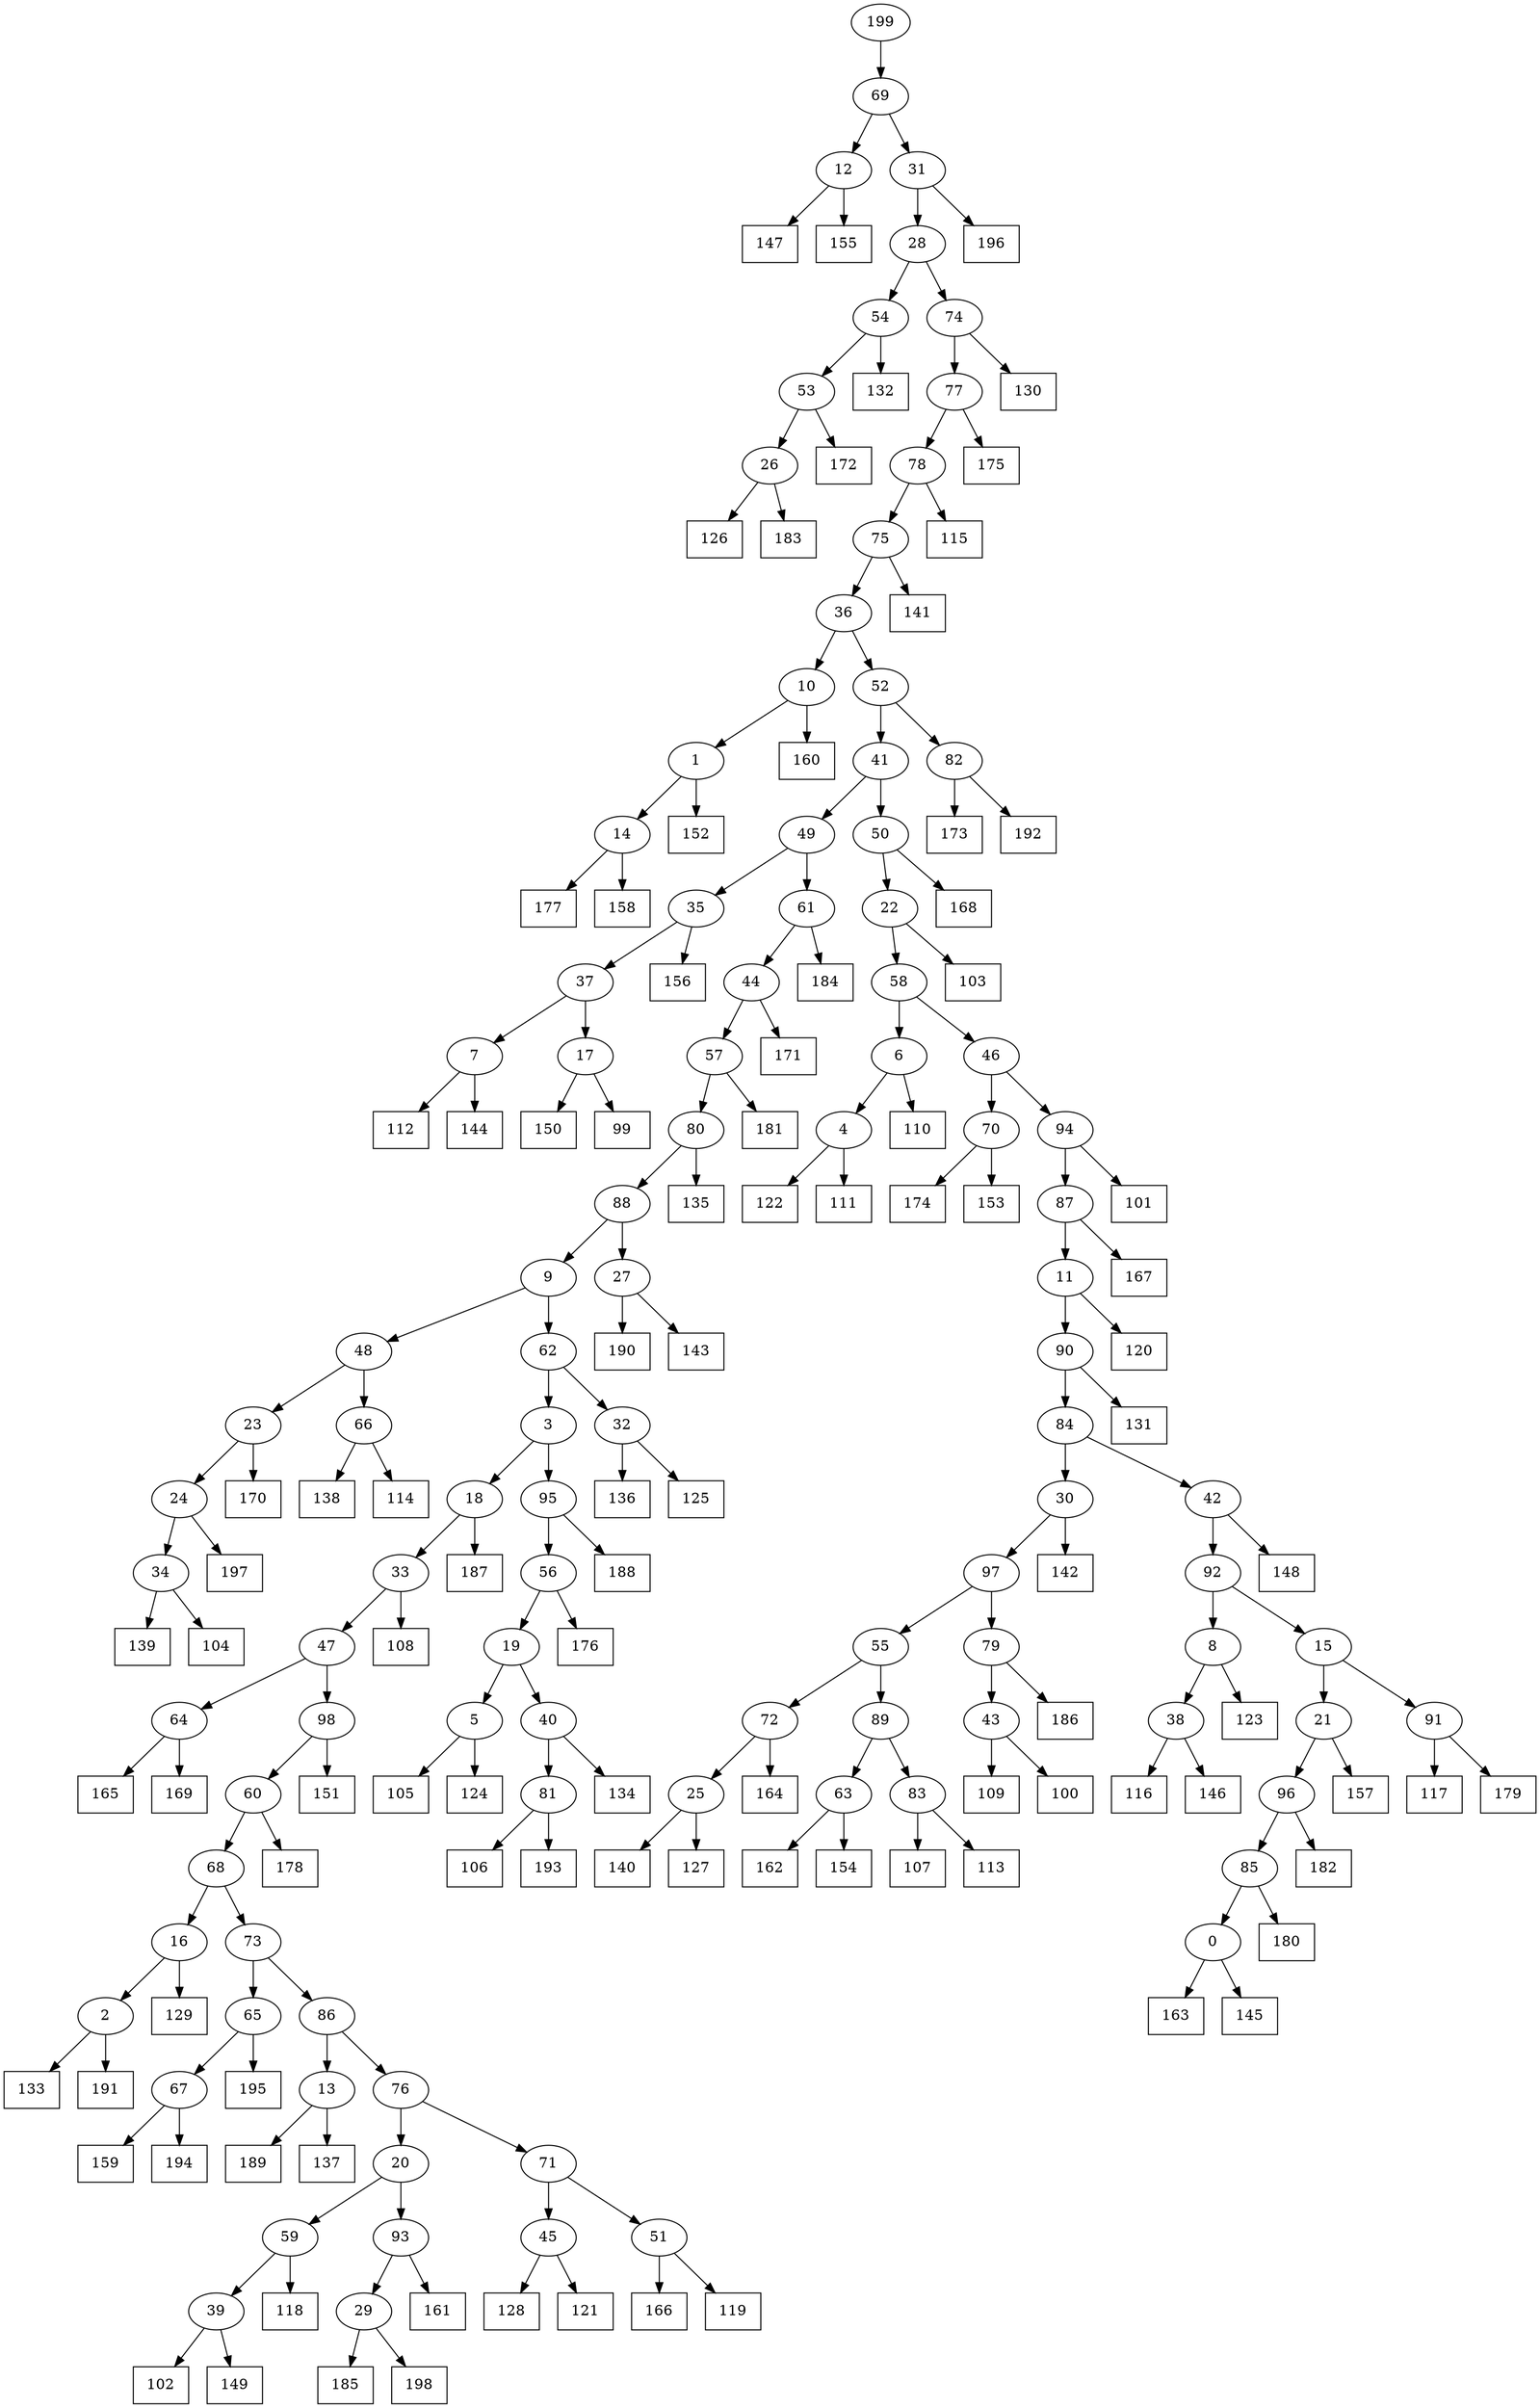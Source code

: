 digraph G {
0[label="0"];
1[label="1"];
2[label="2"];
3[label="3"];
4[label="4"];
5[label="5"];
6[label="6"];
7[label="7"];
8[label="8"];
9[label="9"];
10[label="10"];
11[label="11"];
12[label="12"];
13[label="13"];
14[label="14"];
15[label="15"];
16[label="16"];
17[label="17"];
18[label="18"];
19[label="19"];
20[label="20"];
21[label="21"];
22[label="22"];
23[label="23"];
24[label="24"];
25[label="25"];
26[label="26"];
27[label="27"];
28[label="28"];
29[label="29"];
30[label="30"];
31[label="31"];
32[label="32"];
33[label="33"];
34[label="34"];
35[label="35"];
36[label="36"];
37[label="37"];
38[label="38"];
39[label="39"];
40[label="40"];
41[label="41"];
42[label="42"];
43[label="43"];
44[label="44"];
45[label="45"];
46[label="46"];
47[label="47"];
48[label="48"];
49[label="49"];
50[label="50"];
51[label="51"];
52[label="52"];
53[label="53"];
54[label="54"];
55[label="55"];
56[label="56"];
57[label="57"];
58[label="58"];
59[label="59"];
60[label="60"];
61[label="61"];
62[label="62"];
63[label="63"];
64[label="64"];
65[label="65"];
66[label="66"];
67[label="67"];
68[label="68"];
69[label="69"];
70[label="70"];
71[label="71"];
72[label="72"];
73[label="73"];
74[label="74"];
75[label="75"];
76[label="76"];
77[label="77"];
78[label="78"];
79[label="79"];
80[label="80"];
81[label="81"];
82[label="82"];
83[label="83"];
84[label="84"];
85[label="85"];
86[label="86"];
87[label="87"];
88[label="88"];
89[label="89"];
90[label="90"];
91[label="91"];
92[label="92"];
93[label="93"];
94[label="94"];
95[label="95"];
96[label="96"];
97[label="97"];
98[label="98"];
99[shape=box,label="181"];
100[shape=box,label="106"];
101[shape=box,label="147"];
102[shape=box,label="122"];
103[shape=box,label="163"];
104[shape=box,label="185"];
105[shape=box,label="170"];
106[shape=box,label="196"];
107[shape=box,label="174"];
108[shape=box,label="138"];
109[shape=box,label="173"];
110[shape=box,label="166"];
111[shape=box,label="112"];
112[shape=box,label="161"];
113[shape=box,label="135"];
114[shape=box,label="107"];
115[shape=box,label="103"];
116[shape=box,label="190"];
117[shape=box,label="159"];
118[shape=box,label="126"];
119[shape=box,label="195"];
120[shape=box,label="115"];
121[shape=box,label="117"];
122[shape=box,label="198"];
123[shape=box,label="179"];
124[shape=box,label="176"];
125[shape=box,label="182"];
126[shape=box,label="168"];
127[shape=box,label="180"];
128[shape=box,label="110"];
129[shape=box,label="177"];
130[shape=box,label="116"];
131[shape=box,label="148"];
132[shape=box,label="186"];
133[shape=box,label="167"];
134[shape=box,label="109"];
135[shape=box,label="165"];
136[shape=box,label="136"];
137[shape=box,label="123"];
138[shape=box,label="140"];
139[shape=box,label="113"];
140[shape=box,label="118"];
141[shape=box,label="102"];
142[shape=box,label="139"];
143[shape=box,label="150"];
144[shape=box,label="158"];
145[shape=box,label="197"];
146[shape=box,label="130"];
147[shape=box,label="114"];
148[shape=box,label="132"];
149[shape=box,label="141"];
150[shape=box,label="146"];
151[shape=box,label="164"];
152[shape=box,label="129"];
153[shape=box,label="188"];
154[shape=box,label="142"];
155[shape=box,label="160"];
156[shape=box,label="127"];
157[shape=box,label="189"];
158[shape=box,label="169"];
159[shape=box,label="144"];
160[shape=box,label="119"];
161[shape=box,label="192"];
162[shape=box,label="157"];
163[shape=box,label="149"];
164[shape=box,label="125"];
165[shape=box,label="171"];
166[shape=box,label="145"];
167[shape=box,label="104"];
168[shape=box,label="156"];
169[shape=box,label="134"];
170[shape=box,label="133"];
171[shape=box,label="137"];
172[shape=box,label="111"];
173[shape=box,label="162"];
174[shape=box,label="128"];
175[shape=box,label="101"];
176[shape=box,label="99"];
177[shape=box,label="100"];
178[shape=box,label="175"];
179[shape=box,label="151"];
180[shape=box,label="193"];
181[shape=box,label="184"];
182[shape=box,label="153"];
183[shape=box,label="105"];
184[shape=box,label="191"];
185[shape=box,label="152"];
186[shape=box,label="121"];
187[shape=box,label="143"];
188[shape=box,label="124"];
189[shape=box,label="183"];
190[shape=box,label="187"];
191[shape=box,label="131"];
192[shape=box,label="178"];
193[shape=box,label="172"];
194[shape=box,label="108"];
195[shape=box,label="194"];
196[shape=box,label="155"];
197[shape=box,label="154"];
198[shape=box,label="120"];
199[label="199"];
80->113 ;
12->196 ;
45->186 ;
24->145 ;
38->150 ;
14->144 ;
82->161 ;
51->160 ;
74->146 ;
51->110 ;
57->99 ;
64->135 ;
3->95 ;
95->153 ;
75->149 ;
86->13 ;
69->12 ;
17->176 ;
87->11 ;
58->6 ;
13->171 ;
85->127 ;
43->177 ;
0->166 ;
67->117 ;
5->188 ;
92->15 ;
79->132 ;
82->109 ;
2->184 ;
90->84 ;
40->169 ;
90->191 ;
11->90 ;
50->126 ;
16->2 ;
65->67 ;
67->195 ;
77->178 ;
44->165 ;
29->104 ;
57->80 ;
35->37 ;
25->156 ;
42->131 ;
6->4 ;
4->172 ;
26->118 ;
73->65 ;
65->119 ;
72->151 ;
26->189 ;
97->79 ;
95->56 ;
2->170 ;
3->18 ;
31->106 ;
42->92 ;
44->57 ;
81->100 ;
17->143 ;
91->123 ;
58->46 ;
25->138 ;
62->3 ;
64->158 ;
15->91 ;
63->173 ;
66->108 ;
66->147 ;
22->58 ;
53->193 ;
55->89 ;
10->155 ;
20->93 ;
93->29 ;
52->82 ;
199->69 ;
69->31 ;
21->162 ;
45->174 ;
56->124 ;
40->81 ;
81->180 ;
91->121 ;
94->87 ;
27->116 ;
88->27 ;
71->51 ;
93->112 ;
73->86 ;
33->194 ;
4->102 ;
52->41 ;
16->152 ;
20->59 ;
34->167 ;
14->129 ;
70->107 ;
59->140 ;
76->20 ;
72->25 ;
48->66 ;
39->163 ;
34->142 ;
74->77 ;
47->64 ;
80->88 ;
15->21 ;
36->52 ;
1->14 ;
98->179 ;
18->190 ;
28->74 ;
8->137 ;
6->128 ;
24->34 ;
5->183 ;
76->71 ;
71->45 ;
96->125 ;
46->94 ;
94->175 ;
36->10 ;
9->48 ;
32->136 ;
61->44 ;
18->33 ;
30->154 ;
53->26 ;
87->133 ;
97->55 ;
55->72 ;
38->130 ;
61->181 ;
83->114 ;
86->76 ;
78->75 ;
22->115 ;
49->35 ;
35->168 ;
27->187 ;
32->164 ;
98->60 ;
60->192 ;
11->198 ;
84->30 ;
30->97 ;
77->78 ;
56->19 ;
19->40 ;
37->17 ;
89->83 ;
83->139 ;
46->70 ;
70->182 ;
7->159 ;
21->96 ;
63->197 ;
85->0 ;
0->103 ;
78->120 ;
23->105 ;
12->101 ;
33->47 ;
47->98 ;
19->5 ;
59->39 ;
39->141 ;
54->148 ;
31->28 ;
28->54 ;
29->122 ;
10->1 ;
1->185 ;
96->85 ;
41->49 ;
49->61 ;
89->63 ;
62->32 ;
84->42 ;
41->50 ;
50->22 ;
13->157 ;
79->43 ;
43->134 ;
54->53 ;
48->23 ;
23->24 ;
68->16 ;
9->62 ;
92->8 ;
8->38 ;
75->36 ;
60->68 ;
68->73 ;
88->9 ;
37->7 ;
7->111 ;
}
